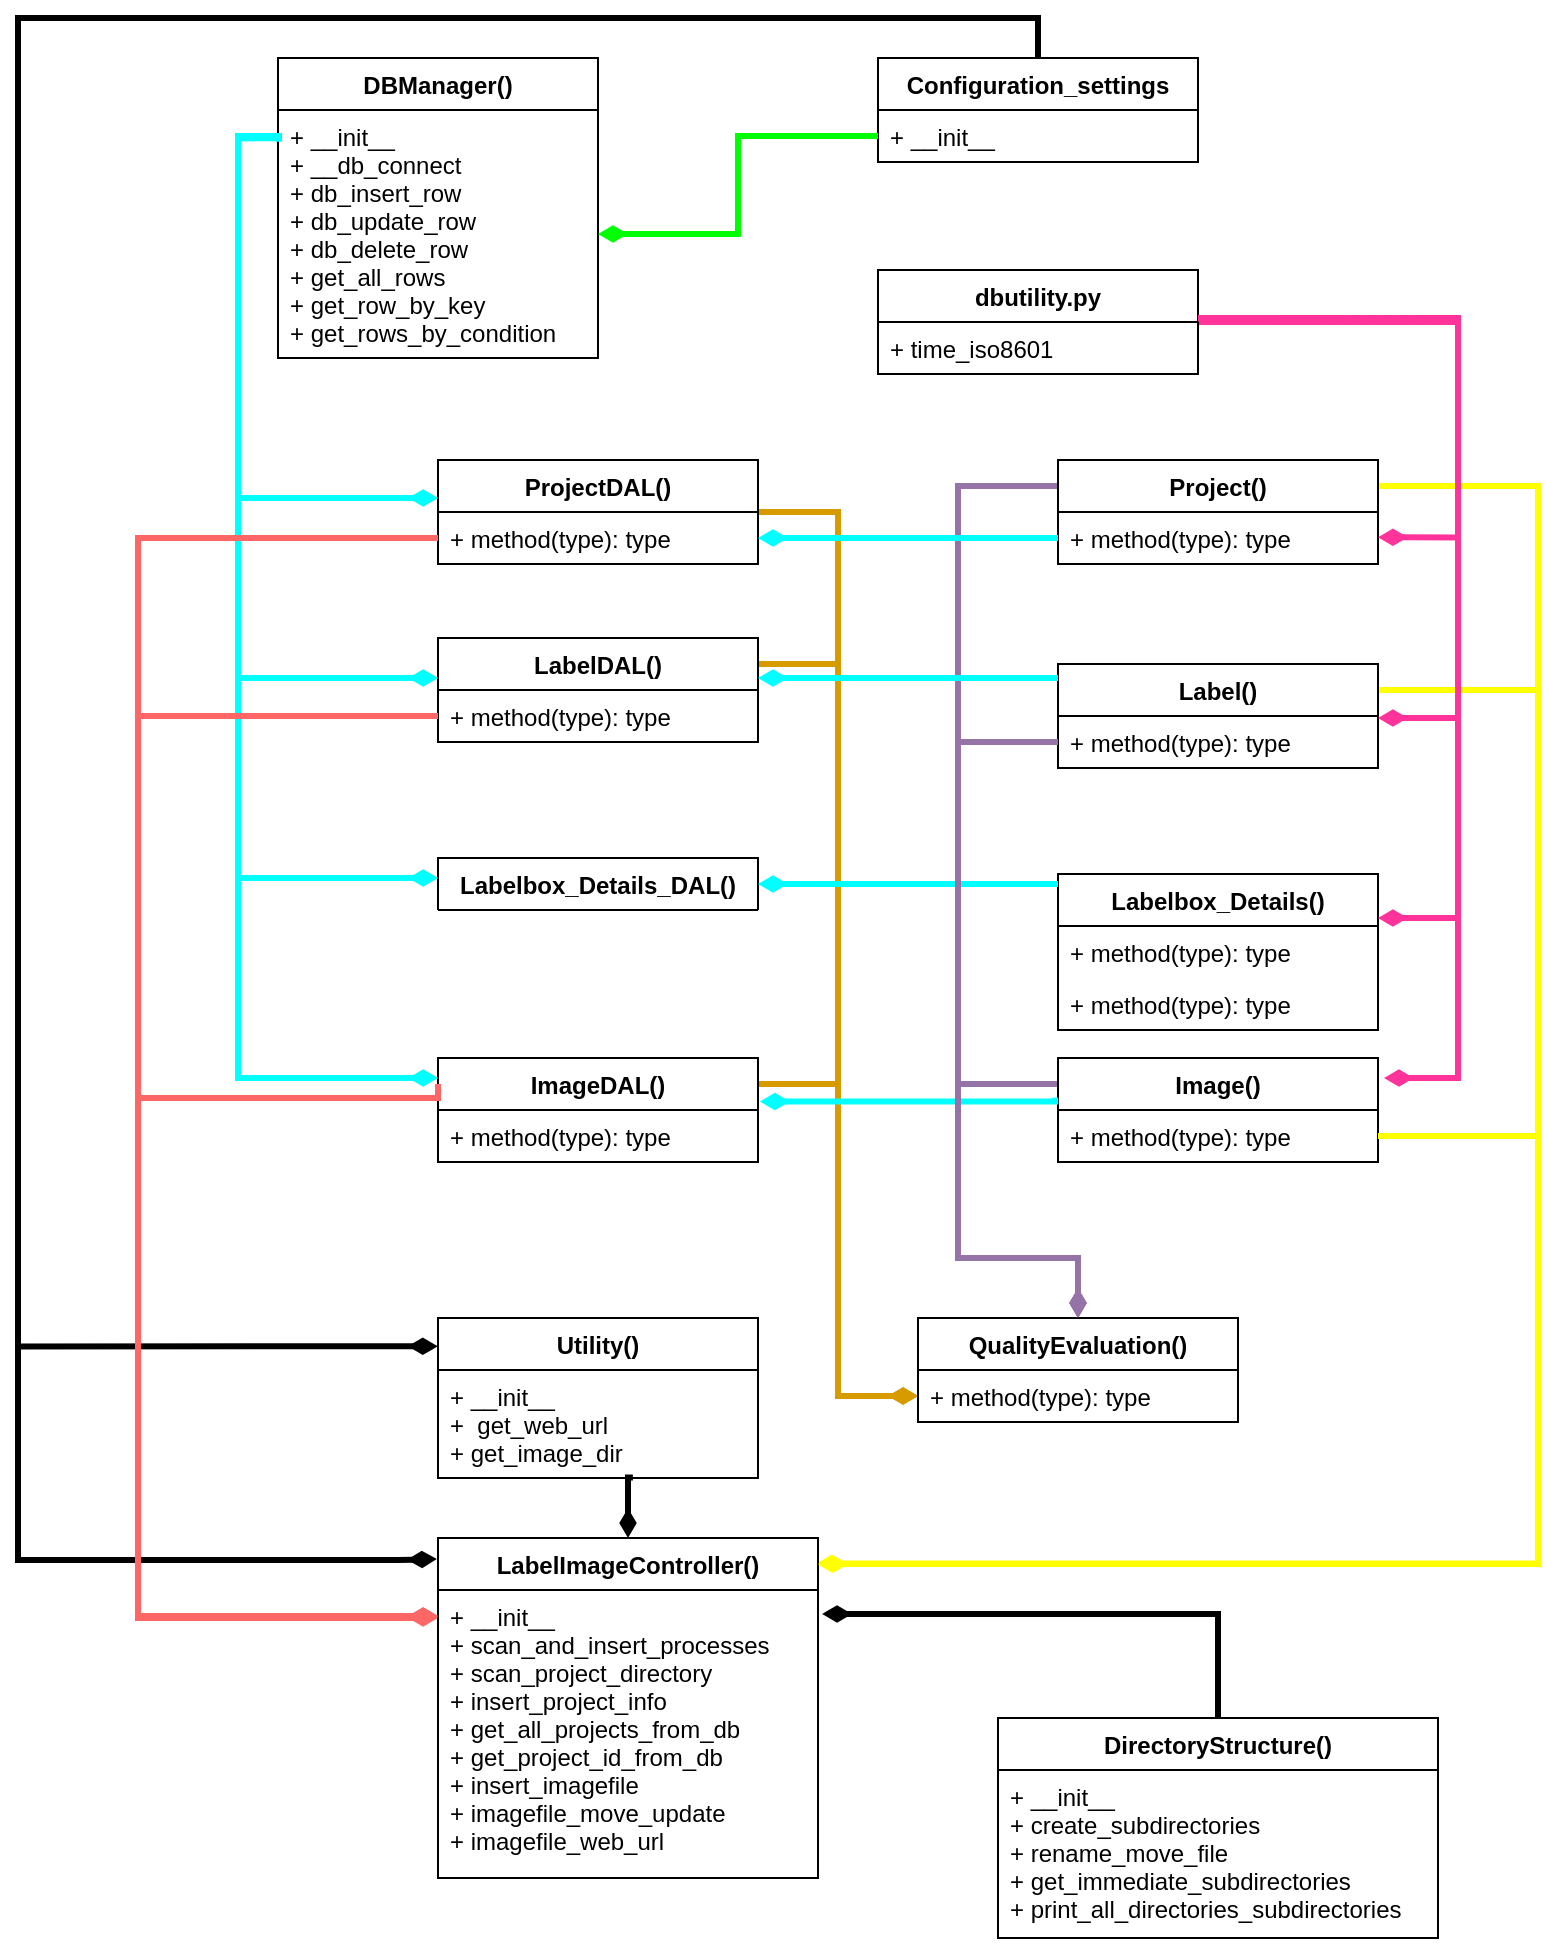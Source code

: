 <mxfile version="11.1.4" type="device"><diagram name="Page-1" id="c4acf3e9-155e-7222-9cf6-157b1a14988f"><mxGraphModel dx="1019" dy="596" grid="1" gridSize="10" guides="1" tooltips="1" connect="1" arrows="1" fold="1" page="1" pageScale="1" pageWidth="827" pageHeight="1169" background="#ffffff" math="0" shadow="0"><root><mxCell id="0"/><mxCell id="1" parent="0"/><mxCell id="7k8YXR_P-fHVC5mqEjSl-106" style="edgeStyle=orthogonalEdgeStyle;rounded=0;orthogonalLoop=1;jettySize=auto;html=1;exitX=0.5;exitY=0;exitDx=0;exitDy=0;strokeColor=#000000;strokeWidth=3;fillColor=#33FFFF;endArrow=diamondThin;endFill=1;entryX=-0.001;entryY=0.177;entryDx=0;entryDy=0;entryPerimeter=0;" edge="1" parent="1" source="7k8YXR_P-fHVC5mqEjSl-29" target="7k8YXR_P-fHVC5mqEjSl-78"><mxGeometry relative="1" as="geometry"><mxPoint x="230" y="797" as="targetPoint"/><Array as="points"><mxPoint x="550" y="130"/><mxPoint x="40" y="130"/><mxPoint x="40" y="794"/></Array></mxGeometry></mxCell><mxCell id="7k8YXR_P-fHVC5mqEjSl-107" style="edgeStyle=orthogonalEdgeStyle;rounded=0;orthogonalLoop=1;jettySize=auto;html=1;exitX=0.5;exitY=0;exitDx=0;exitDy=0;strokeColor=#000000;strokeWidth=3;fillColor=#33FFFF;endArrow=diamondThin;endFill=1;entryX=-0.003;entryY=0.062;entryDx=0;entryDy=0;entryPerimeter=0;" edge="1" parent="1" source="7k8YXR_P-fHVC5mqEjSl-29" target="7k8YXR_P-fHVC5mqEjSl-82"><mxGeometry relative="1" as="geometry"><mxPoint x="240" y="897" as="targetPoint"/><Array as="points"><mxPoint x="550" y="130"/><mxPoint x="40" y="130"/><mxPoint x="40" y="901"/><mxPoint x="230" y="901"/></Array></mxGeometry></mxCell><mxCell id="7k8YXR_P-fHVC5mqEjSl-29" value="Configuration_settings" style="swimlane;fontStyle=1;align=center;verticalAlign=top;childLayout=stackLayout;horizontal=1;startSize=26;horizontalStack=0;resizeParent=1;resizeParentMax=0;resizeLast=0;collapsible=1;marginBottom=0;" vertex="1" parent="1"><mxGeometry x="470" y="150" width="160" height="52" as="geometry"><mxRectangle x="20" y="210" width="90" height="26" as="alternateBounds"/></mxGeometry></mxCell><mxCell id="7k8YXR_P-fHVC5mqEjSl-32" value="+ __init__" style="text;strokeColor=none;fillColor=none;align=left;verticalAlign=top;spacingLeft=4;spacingRight=4;overflow=hidden;rotatable=0;points=[[0,0.5],[1,0.5]];portConstraint=eastwest;" vertex="1" parent="7k8YXR_P-fHVC5mqEjSl-29"><mxGeometry y="26" width="160" height="26" as="geometry"/></mxCell><mxCell id="7k8YXR_P-fHVC5mqEjSl-34" value="DBManager()" style="swimlane;fontStyle=1;align=center;verticalAlign=top;childLayout=stackLayout;horizontal=1;startSize=26;horizontalStack=0;resizeParent=1;resizeParentMax=0;resizeLast=0;collapsible=1;marginBottom=0;" vertex="1" parent="1"><mxGeometry x="170" y="150" width="160" height="150" as="geometry"><mxRectangle x="170" y="150" width="90" height="26" as="alternateBounds"/></mxGeometry></mxCell><mxCell id="7k8YXR_P-fHVC5mqEjSl-35" value="+ __init__&#10;+ __db_connect&#10;+ db_insert_row&#10;+ db_update_row&#10;+ db_delete_row&#10;+ get_all_rows&#10;+ get_row_by_key&#10;+ get_rows_by_condition" style="text;strokeColor=none;fillColor=none;align=left;verticalAlign=top;spacingLeft=4;spacingRight=4;overflow=hidden;rotatable=0;points=[[0,0.5],[1,0.5]];portConstraint=eastwest;" vertex="1" parent="7k8YXR_P-fHVC5mqEjSl-34"><mxGeometry y="26" width="160" height="124" as="geometry"/></mxCell><mxCell id="7k8YXR_P-fHVC5mqEjSl-57" style="edgeStyle=orthogonalEdgeStyle;rounded=0;orthogonalLoop=1;jettySize=auto;html=1;strokeColor=#FF3399;strokeWidth=3;fillColor=#33FFFF;endArrow=diamondThin;endFill=1;" edge="1" parent="1" source="7k8YXR_P-fHVC5mqEjSl-38"><mxGeometry relative="1" as="geometry"><mxPoint x="723" y="660" as="targetPoint"/><Array as="points"><mxPoint x="760" y="282"/><mxPoint x="760" y="660"/></Array></mxGeometry></mxCell><mxCell id="7k8YXR_P-fHVC5mqEjSl-38" value="dbutility.py" style="swimlane;fontStyle=1;align=center;verticalAlign=top;childLayout=stackLayout;horizontal=1;startSize=26;horizontalStack=0;resizeParent=1;resizeParentMax=0;resizeLast=0;collapsible=1;marginBottom=0;" vertex="1" parent="1"><mxGeometry x="470" y="256" width="160" height="52" as="geometry"><mxRectangle x="20" y="210" width="90" height="26" as="alternateBounds"/></mxGeometry></mxCell><mxCell id="7k8YXR_P-fHVC5mqEjSl-39" value="+ time_iso8601" style="text;strokeColor=none;fillColor=none;align=left;verticalAlign=top;spacingLeft=4;spacingRight=4;overflow=hidden;rotatable=0;points=[[0,0.5],[1,0.5]];portConstraint=eastwest;" vertex="1" parent="7k8YXR_P-fHVC5mqEjSl-38"><mxGeometry y="26" width="160" height="26" as="geometry"/></mxCell><mxCell id="7k8YXR_P-fHVC5mqEjSl-90" style="edgeStyle=orthogonalEdgeStyle;rounded=0;orthogonalLoop=1;jettySize=auto;html=1;exitX=1;exitY=0.25;exitDx=0;exitDy=0;strokeColor=#FFFF00;strokeWidth=3;fillColor=#33FFFF;endArrow=diamondThin;endFill=1;entryX=0.996;entryY=0.075;entryDx=0;entryDy=0;entryPerimeter=0;" edge="1" parent="1" source="7k8YXR_P-fHVC5mqEjSl-40" target="7k8YXR_P-fHVC5mqEjSl-82"><mxGeometry relative="1" as="geometry"><mxPoint x="470" y="903" as="targetPoint"/><Array as="points"><mxPoint x="800" y="364"/><mxPoint x="800" y="903"/></Array></mxGeometry></mxCell><mxCell id="7k8YXR_P-fHVC5mqEjSl-100" style="edgeStyle=orthogonalEdgeStyle;rounded=0;orthogonalLoop=1;jettySize=auto;html=1;exitX=0;exitY=0.25;exitDx=0;exitDy=0;entryX=0.5;entryY=0;entryDx=0;entryDy=0;strokeColor=#9673a6;strokeWidth=3;fillColor=#e1d5e7;endArrow=diamondThin;endFill=1;" edge="1" parent="1" source="7k8YXR_P-fHVC5mqEjSl-40" target="7k8YXR_P-fHVC5mqEjSl-80"><mxGeometry relative="1" as="geometry"><Array as="points"><mxPoint x="510" y="364"/><mxPoint x="510" y="750"/><mxPoint x="570" y="750"/></Array></mxGeometry></mxCell><mxCell id="7k8YXR_P-fHVC5mqEjSl-40" value="Project()" style="swimlane;fontStyle=1;align=center;verticalAlign=top;childLayout=stackLayout;horizontal=1;startSize=26;horizontalStack=0;resizeParent=1;resizeParentMax=0;resizeLast=0;collapsible=1;marginBottom=0;" vertex="1" parent="1"><mxGeometry x="560" y="351" width="160" height="52" as="geometry"><mxRectangle x="20" y="210" width="90" height="26" as="alternateBounds"/></mxGeometry></mxCell><mxCell id="7k8YXR_P-fHVC5mqEjSl-41" value="+ method(type): type" style="text;strokeColor=none;fillColor=none;align=left;verticalAlign=top;spacingLeft=4;spacingRight=4;overflow=hidden;rotatable=0;points=[[0,0.5],[1,0.5]];portConstraint=eastwest;" vertex="1" parent="7k8YXR_P-fHVC5mqEjSl-40"><mxGeometry y="26" width="160" height="26" as="geometry"/></mxCell><mxCell id="7k8YXR_P-fHVC5mqEjSl-92" style="edgeStyle=orthogonalEdgeStyle;rounded=0;orthogonalLoop=1;jettySize=auto;html=1;exitX=1;exitY=0.25;exitDx=0;exitDy=0;strokeColor=#FFFF00;strokeWidth=3;fillColor=#33FFFF;endArrow=diamondThin;endFill=1;" edge="1" parent="1" source="7k8YXR_P-fHVC5mqEjSl-42"><mxGeometry relative="1" as="geometry"><mxPoint x="440" y="903" as="targetPoint"/><Array as="points"><mxPoint x="800" y="466"/><mxPoint x="800" y="903"/></Array></mxGeometry></mxCell><mxCell id="7k8YXR_P-fHVC5mqEjSl-42" value="Label()" style="swimlane;fontStyle=1;align=center;verticalAlign=top;childLayout=stackLayout;horizontal=1;startSize=26;horizontalStack=0;resizeParent=1;resizeParentMax=0;resizeLast=0;collapsible=1;marginBottom=0;" vertex="1" parent="1"><mxGeometry x="560" y="453" width="160" height="52" as="geometry"><mxRectangle x="20" y="210" width="90" height="26" as="alternateBounds"/></mxGeometry></mxCell><mxCell id="7k8YXR_P-fHVC5mqEjSl-43" value="+ method(type): type" style="text;strokeColor=none;fillColor=none;align=left;verticalAlign=top;spacingLeft=4;spacingRight=4;overflow=hidden;rotatable=0;points=[[0,0.5],[1,0.5]];portConstraint=eastwest;" vertex="1" parent="7k8YXR_P-fHVC5mqEjSl-42"><mxGeometry y="26" width="160" height="26" as="geometry"/></mxCell><mxCell id="7k8YXR_P-fHVC5mqEjSl-44" value="Labelbox_Details()" style="swimlane;fontStyle=1;align=center;verticalAlign=top;childLayout=stackLayout;horizontal=1;startSize=26;horizontalStack=0;resizeParent=1;resizeParentMax=0;resizeLast=0;collapsible=1;marginBottom=0;" vertex="1" parent="1"><mxGeometry x="560" y="558" width="160" height="78" as="geometry"><mxRectangle x="20" y="210" width="90" height="26" as="alternateBounds"/></mxGeometry></mxCell><mxCell id="7k8YXR_P-fHVC5mqEjSl-114" value="+ method(type): type" style="text;strokeColor=none;fillColor=none;align=left;verticalAlign=top;spacingLeft=4;spacingRight=4;overflow=hidden;rotatable=0;points=[[0,0.5],[1,0.5]];portConstraint=eastwest;" vertex="1" parent="7k8YXR_P-fHVC5mqEjSl-44"><mxGeometry y="26" width="160" height="26" as="geometry"/></mxCell><mxCell id="7k8YXR_P-fHVC5mqEjSl-45" value="+ method(type): type" style="text;strokeColor=none;fillColor=none;align=left;verticalAlign=top;spacingLeft=4;spacingRight=4;overflow=hidden;rotatable=0;points=[[0,0.5],[1,0.5]];portConstraint=eastwest;" vertex="1" parent="7k8YXR_P-fHVC5mqEjSl-44"><mxGeometry y="52" width="160" height="26" as="geometry"/></mxCell><mxCell id="7k8YXR_P-fHVC5mqEjSl-103" style="edgeStyle=orthogonalEdgeStyle;rounded=0;orthogonalLoop=1;jettySize=auto;html=1;exitX=1;exitY=0.5;exitDx=0;exitDy=0;entryX=0;entryY=0.5;entryDx=0;entryDy=0;strokeColor=#d79b00;strokeWidth=3;fillColor=#ffe6cc;endArrow=diamondThin;endFill=1;" edge="1" parent="1" source="7k8YXR_P-fHVC5mqEjSl-46" target="7k8YXR_P-fHVC5mqEjSl-81"><mxGeometry relative="1" as="geometry"/></mxCell><mxCell id="7k8YXR_P-fHVC5mqEjSl-46" value="ProjectDAL()" style="swimlane;fontStyle=1;align=center;verticalAlign=top;childLayout=stackLayout;horizontal=1;startSize=26;horizontalStack=0;resizeParent=1;resizeParentMax=0;resizeLast=0;collapsible=1;marginBottom=0;" vertex="1" parent="1"><mxGeometry x="250" y="351" width="160" height="52" as="geometry"><mxRectangle x="20" y="210" width="90" height="26" as="alternateBounds"/></mxGeometry></mxCell><mxCell id="7k8YXR_P-fHVC5mqEjSl-47" value="+ method(type): type" style="text;strokeColor=none;fillColor=none;align=left;verticalAlign=top;spacingLeft=4;spacingRight=4;overflow=hidden;rotatable=0;points=[[0,0.5],[1,0.5]];portConstraint=eastwest;" vertex="1" parent="7k8YXR_P-fHVC5mqEjSl-46"><mxGeometry y="26" width="160" height="26" as="geometry"/></mxCell><mxCell id="7k8YXR_P-fHVC5mqEjSl-104" style="edgeStyle=orthogonalEdgeStyle;rounded=0;orthogonalLoop=1;jettySize=auto;html=1;exitX=1;exitY=0.25;exitDx=0;exitDy=0;entryX=0;entryY=0.5;entryDx=0;entryDy=0;strokeColor=#d79b00;strokeWidth=3;fillColor=#ffe6cc;endArrow=diamondThin;endFill=1;" edge="1" parent="1" source="7k8YXR_P-fHVC5mqEjSl-48" target="7k8YXR_P-fHVC5mqEjSl-81"><mxGeometry relative="1" as="geometry"/></mxCell><mxCell id="7k8YXR_P-fHVC5mqEjSl-48" value="LabelDAL()" style="swimlane;fontStyle=1;align=center;verticalAlign=top;childLayout=stackLayout;horizontal=1;startSize=26;horizontalStack=0;resizeParent=1;resizeParentMax=0;resizeLast=0;collapsible=1;marginBottom=0;" vertex="1" parent="1"><mxGeometry x="250" y="440" width="160" height="52" as="geometry"><mxRectangle x="20" y="210" width="90" height="26" as="alternateBounds"/></mxGeometry></mxCell><mxCell id="7k8YXR_P-fHVC5mqEjSl-49" value="+ method(type): type" style="text;strokeColor=none;fillColor=none;align=left;verticalAlign=top;spacingLeft=4;spacingRight=4;overflow=hidden;rotatable=0;points=[[0,0.5],[1,0.5]];portConstraint=eastwest;" vertex="1" parent="7k8YXR_P-fHVC5mqEjSl-48"><mxGeometry y="26" width="160" height="26" as="geometry"/></mxCell><mxCell id="7k8YXR_P-fHVC5mqEjSl-50" value="Labelbox_Details_DAL()" style="swimlane;fontStyle=1;align=center;verticalAlign=top;childLayout=stackLayout;horizontal=1;startSize=26;horizontalStack=0;resizeParent=1;resizeParentMax=0;resizeLast=0;collapsible=1;marginBottom=0;" vertex="1" collapsed="1" parent="1"><mxGeometry x="250" y="550" width="160" height="26" as="geometry"><mxRectangle x="250" y="550" width="160" height="210" as="alternateBounds"/></mxGeometry></mxCell><mxCell id="7k8YXR_P-fHVC5mqEjSl-51" value="+ __init__&#10;+ insert_labelbox_row&#10;+ update_labelbox_row&#10;+ hard_delete_labelbox_row&#10;+ get_all_labelbox_rows&#10;+ get_distinct_labelbox_rows&#10;+ get_labelbox_rows_by&#10;+ get_dataset_id&#10;+ get_labelbox_rows_by_project_id&#10;+ hard_delete_labelbox_details_row_by_projectId&#10;+ get_all_LB_projects_id&#10;+ get_project_name" style="text;strokeColor=none;fillColor=none;align=left;verticalAlign=top;spacingLeft=4;spacingRight=4;overflow=hidden;rotatable=0;points=[[0,0.5],[1,0.5]];portConstraint=eastwest;" vertex="1" parent="7k8YXR_P-fHVC5mqEjSl-50"><mxGeometry y="26" width="160" height="184" as="geometry"/></mxCell><mxCell id="7k8YXR_P-fHVC5mqEjSl-105" style="edgeStyle=orthogonalEdgeStyle;rounded=0;orthogonalLoop=1;jettySize=auto;html=1;exitX=1;exitY=0.25;exitDx=0;exitDy=0;entryX=0;entryY=0.5;entryDx=0;entryDy=0;strokeColor=#d79b00;strokeWidth=3;fillColor=#ffe6cc;endArrow=diamondThin;endFill=1;" edge="1" parent="1" source="7k8YXR_P-fHVC5mqEjSl-52" target="7k8YXR_P-fHVC5mqEjSl-81"><mxGeometry relative="1" as="geometry"/></mxCell><mxCell id="7k8YXR_P-fHVC5mqEjSl-52" value="ImageDAL()" style="swimlane;fontStyle=1;align=center;verticalAlign=top;childLayout=stackLayout;horizontal=1;startSize=26;horizontalStack=0;resizeParent=1;resizeParentMax=0;resizeLast=0;collapsible=1;marginBottom=0;" vertex="1" parent="1"><mxGeometry x="250" y="650" width="160" height="52" as="geometry"><mxRectangle x="250" y="650" width="90" height="26" as="alternateBounds"/></mxGeometry></mxCell><mxCell id="7k8YXR_P-fHVC5mqEjSl-53" value="+ method(type): type" style="text;strokeColor=none;fillColor=none;align=left;verticalAlign=top;spacingLeft=4;spacingRight=4;overflow=hidden;rotatable=0;points=[[0,0.5],[1,0.5]];portConstraint=eastwest;" vertex="1" parent="7k8YXR_P-fHVC5mqEjSl-52"><mxGeometry y="26" width="160" height="26" as="geometry"/></mxCell><mxCell id="7k8YXR_P-fHVC5mqEjSl-54" style="edgeStyle=orthogonalEdgeStyle;rounded=0;orthogonalLoop=1;jettySize=auto;html=1;strokeColor=#00FF00;strokeWidth=3;endArrow=diamondThin;endFill=1;" edge="1" parent="1" source="7k8YXR_P-fHVC5mqEjSl-32" target="7k8YXR_P-fHVC5mqEjSl-35"><mxGeometry relative="1" as="geometry"/></mxCell><mxCell id="7k8YXR_P-fHVC5mqEjSl-61" style="edgeStyle=orthogonalEdgeStyle;rounded=0;orthogonalLoop=1;jettySize=auto;html=1;entryX=1;entryY=0.5;entryDx=0;entryDy=0;strokeColor=#FF3399;strokeWidth=3;fillColor=#33FFFF;endArrow=diamondThin;endFill=1;" edge="1" parent="1"><mxGeometry relative="1" as="geometry"><mxPoint x="630" y="280" as="sourcePoint"/><mxPoint x="720" y="389.667" as="targetPoint"/><Array as="points"><mxPoint x="760" y="280"/><mxPoint x="760" y="390"/></Array></mxGeometry></mxCell><mxCell id="7k8YXR_P-fHVC5mqEjSl-63" style="edgeStyle=orthogonalEdgeStyle;rounded=0;orthogonalLoop=1;jettySize=auto;html=1;strokeColor=#FF3399;strokeWidth=3;fillColor=#33FFFF;endArrow=diamondThin;endFill=1;" edge="1" parent="1"><mxGeometry relative="1" as="geometry"><mxPoint x="630" y="280.167" as="sourcePoint"/><mxPoint x="720" y="480" as="targetPoint"/><Array as="points"><mxPoint x="630" y="281"/><mxPoint x="760" y="281"/><mxPoint x="760" y="480"/></Array></mxGeometry></mxCell><mxCell id="7k8YXR_P-fHVC5mqEjSl-64" style="edgeStyle=orthogonalEdgeStyle;rounded=0;orthogonalLoop=1;jettySize=auto;html=1;strokeColor=#FF3399;strokeWidth=3;fillColor=#33FFFF;endArrow=diamondThin;endFill=1;" edge="1" parent="1"><mxGeometry relative="1" as="geometry"><mxPoint x="630" y="280.167" as="sourcePoint"/><mxPoint x="720" y="580" as="targetPoint"/><Array as="points"><mxPoint x="630" y="281"/><mxPoint x="760" y="281"/><mxPoint x="760" y="580"/></Array></mxGeometry></mxCell><mxCell id="7k8YXR_P-fHVC5mqEjSl-66" style="edgeStyle=orthogonalEdgeStyle;rounded=0;orthogonalLoop=1;jettySize=auto;html=1;exitX=0.003;exitY=0.128;exitDx=0;exitDy=0;strokeColor=#00FFFF;strokeWidth=3;fillColor=#33FFFF;endArrow=diamondThin;endFill=1;exitPerimeter=0;" edge="1" parent="1" source="7k8YXR_P-fHVC5mqEjSl-35"><mxGeometry relative="1" as="geometry"><mxPoint x="250" y="370" as="targetPoint"/><Array as="points"><mxPoint x="170" y="189"/><mxPoint x="150" y="189"/><mxPoint x="150" y="370"/></Array></mxGeometry></mxCell><mxCell id="7k8YXR_P-fHVC5mqEjSl-67" style="edgeStyle=orthogonalEdgeStyle;rounded=0;orthogonalLoop=1;jettySize=auto;html=1;exitX=0;exitY=0.5;exitDx=0;exitDy=0;entryX=1;entryY=0.5;entryDx=0;entryDy=0;strokeColor=#00FFFF;strokeWidth=3;fillColor=#33FFFF;endArrow=diamondThin;endFill=1;" edge="1" parent="1" source="7k8YXR_P-fHVC5mqEjSl-41" target="7k8YXR_P-fHVC5mqEjSl-47"><mxGeometry relative="1" as="geometry"/></mxCell><mxCell id="7k8YXR_P-fHVC5mqEjSl-68" style="edgeStyle=orthogonalEdgeStyle;rounded=0;orthogonalLoop=1;jettySize=auto;html=1;strokeColor=#00FFFF;strokeWidth=3;fillColor=#33FFFF;endArrow=diamondThin;endFill=1;" edge="1" parent="1"><mxGeometry relative="1" as="geometry"><mxPoint x="170" y="190" as="sourcePoint"/><mxPoint x="250" y="460" as="targetPoint"/><Array as="points"><mxPoint x="150" y="190"/><mxPoint x="150" y="460"/><mxPoint x="250" y="460"/></Array></mxGeometry></mxCell><mxCell id="7k8YXR_P-fHVC5mqEjSl-70" style="edgeStyle=orthogonalEdgeStyle;rounded=0;orthogonalLoop=1;jettySize=auto;html=1;strokeColor=#00FFFF;strokeWidth=3;fillColor=#33FFFF;endArrow=diamondThin;endFill=1;" edge="1" parent="1"><mxGeometry relative="1" as="geometry"><mxPoint x="170" y="190.167" as="sourcePoint"/><mxPoint x="250" y="560" as="targetPoint"/><Array as="points"><mxPoint x="170" y="191"/><mxPoint x="150" y="191"/><mxPoint x="150" y="560"/></Array></mxGeometry></mxCell><mxCell id="7k8YXR_P-fHVC5mqEjSl-71" style="edgeStyle=orthogonalEdgeStyle;rounded=0;orthogonalLoop=1;jettySize=auto;html=1;strokeColor=#00FFFF;strokeWidth=3;fillColor=#33FFFF;endArrow=diamondThin;endFill=1;" edge="1" parent="1"><mxGeometry relative="1" as="geometry"><mxPoint x="170" y="189" as="sourcePoint"/><mxPoint x="250" y="660" as="targetPoint"/><Array as="points"><mxPoint x="150" y="189"/><mxPoint x="150" y="660"/><mxPoint x="250" y="660"/></Array></mxGeometry></mxCell><mxCell id="7k8YXR_P-fHVC5mqEjSl-102" style="edgeStyle=orthogonalEdgeStyle;rounded=0;orthogonalLoop=1;jettySize=auto;html=1;exitX=0;exitY=0.25;exitDx=0;exitDy=0;entryX=0.5;entryY=0;entryDx=0;entryDy=0;strokeColor=#9673a6;strokeWidth=3;fillColor=#e1d5e7;endArrow=diamondThin;endFill=1;" edge="1" parent="1" source="7k8YXR_P-fHVC5mqEjSl-73" target="7k8YXR_P-fHVC5mqEjSl-80"><mxGeometry relative="1" as="geometry"><Array as="points"><mxPoint x="510" y="663"/><mxPoint x="510" y="750"/><mxPoint x="570" y="750"/></Array></mxGeometry></mxCell><mxCell id="7k8YXR_P-fHVC5mqEjSl-73" value="Image()" style="swimlane;fontStyle=1;align=center;verticalAlign=top;childLayout=stackLayout;horizontal=1;startSize=26;horizontalStack=0;resizeParent=1;resizeParentMax=0;resizeLast=0;collapsible=1;marginBottom=0;" vertex="1" parent="1"><mxGeometry x="560" y="650" width="160" height="52" as="geometry"><mxRectangle x="20" y="210" width="90" height="26" as="alternateBounds"/></mxGeometry></mxCell><mxCell id="7k8YXR_P-fHVC5mqEjSl-74" value="+ method(type): type" style="text;strokeColor=none;fillColor=none;align=left;verticalAlign=top;spacingLeft=4;spacingRight=4;overflow=hidden;rotatable=0;points=[[0,0.5],[1,0.5]];portConstraint=eastwest;" vertex="1" parent="7k8YXR_P-fHVC5mqEjSl-73"><mxGeometry y="26" width="160" height="26" as="geometry"/></mxCell><mxCell id="7k8YXR_P-fHVC5mqEjSl-75" style="edgeStyle=orthogonalEdgeStyle;rounded=0;orthogonalLoop=1;jettySize=auto;html=1;strokeColor=#00FFFF;strokeWidth=3;fillColor=#33FFFF;endArrow=diamondThin;endFill=1;" edge="1" parent="1"><mxGeometry relative="1" as="geometry"><mxPoint x="560" y="460" as="sourcePoint"/><mxPoint x="410" y="460" as="targetPoint"/><Array as="points"><mxPoint x="560" y="460"/><mxPoint x="410" y="460"/></Array></mxGeometry></mxCell><mxCell id="7k8YXR_P-fHVC5mqEjSl-76" style="edgeStyle=orthogonalEdgeStyle;rounded=0;orthogonalLoop=1;jettySize=auto;html=1;strokeColor=#00FFFF;strokeWidth=3;fillColor=#dae8fc;entryX=1;entryY=0.5;entryDx=0;entryDy=0;endArrow=diamondThin;endFill=1;" edge="1" parent="1" target="7k8YXR_P-fHVC5mqEjSl-51"><mxGeometry relative="1" as="geometry"><mxPoint x="520" y="610" as="targetPoint"/><mxPoint x="560" y="563" as="sourcePoint"/><Array as="points"><mxPoint x="560" y="563"/></Array></mxGeometry></mxCell><mxCell id="7k8YXR_P-fHVC5mqEjSl-77" style="edgeStyle=orthogonalEdgeStyle;rounded=0;orthogonalLoop=1;jettySize=auto;html=1;exitX=-0.009;exitY=-0.238;exitDx=0;exitDy=0;strokeColor=#00FFFF;strokeWidth=3;fillColor=#33FFFF;endArrow=diamondThin;endFill=1;exitPerimeter=0;entryX=1.006;entryY=-0.162;entryDx=0;entryDy=0;entryPerimeter=0;" edge="1" parent="1" source="7k8YXR_P-fHVC5mqEjSl-74" target="7k8YXR_P-fHVC5mqEjSl-53"><mxGeometry relative="1" as="geometry"><Array as="points"><mxPoint x="559" y="672"/></Array></mxGeometry></mxCell><mxCell id="7k8YXR_P-fHVC5mqEjSl-96" style="edgeStyle=orthogonalEdgeStyle;rounded=0;orthogonalLoop=1;jettySize=auto;html=1;exitX=0.609;exitY=0.996;exitDx=0;exitDy=0;entryX=0.5;entryY=0;entryDx=0;entryDy=0;strokeColor=#000000;strokeWidth=3;fillColor=#ffe6cc;endArrow=diamondThin;endFill=1;exitPerimeter=0;" edge="1" parent="1" source="7k8YXR_P-fHVC5mqEjSl-79" target="7k8YXR_P-fHVC5mqEjSl-82"><mxGeometry relative="1" as="geometry"/></mxCell><mxCell id="7k8YXR_P-fHVC5mqEjSl-78" value="Utility()" style="swimlane;fontStyle=1;align=center;verticalAlign=top;childLayout=stackLayout;horizontal=1;startSize=26;horizontalStack=0;resizeParent=1;resizeParentMax=0;resizeLast=0;collapsible=1;marginBottom=0;" vertex="1" parent="1"><mxGeometry x="250" y="780" width="160" height="80" as="geometry"><mxRectangle x="250" y="780" width="90" height="26" as="alternateBounds"/></mxGeometry></mxCell><mxCell id="7k8YXR_P-fHVC5mqEjSl-79" value="+ __init__&#10;+  get_web_url&#10;+ get_image_dir" style="text;strokeColor=none;fillColor=none;align=left;verticalAlign=top;spacingLeft=4;spacingRight=4;overflow=hidden;rotatable=0;points=[[0,0.5],[1,0.5]];portConstraint=eastwest;" vertex="1" parent="7k8YXR_P-fHVC5mqEjSl-78"><mxGeometry y="26" width="160" height="54" as="geometry"/></mxCell><mxCell id="7k8YXR_P-fHVC5mqEjSl-80" value="QualityEvaluation()" style="swimlane;fontStyle=1;align=center;verticalAlign=top;childLayout=stackLayout;horizontal=1;startSize=26;horizontalStack=0;resizeParent=1;resizeParentMax=0;resizeLast=0;collapsible=1;marginBottom=0;" vertex="1" parent="1"><mxGeometry x="490" y="780" width="160" height="52" as="geometry"><mxRectangle x="20" y="210" width="90" height="26" as="alternateBounds"/></mxGeometry></mxCell><mxCell id="7k8YXR_P-fHVC5mqEjSl-81" value="+ method(type): type" style="text;strokeColor=none;fillColor=none;align=left;verticalAlign=top;spacingLeft=4;spacingRight=4;overflow=hidden;rotatable=0;points=[[0,0.5],[1,0.5]];portConstraint=eastwest;" vertex="1" parent="7k8YXR_P-fHVC5mqEjSl-80"><mxGeometry y="26" width="160" height="26" as="geometry"/></mxCell><mxCell id="7k8YXR_P-fHVC5mqEjSl-82" value="LabelImageController()" style="swimlane;fontStyle=1;align=center;verticalAlign=top;childLayout=stackLayout;horizontal=1;startSize=26;horizontalStack=0;resizeParent=1;resizeParentMax=0;resizeLast=0;collapsible=1;marginBottom=0;" vertex="1" parent="1"><mxGeometry x="250" y="890" width="190" height="170" as="geometry"><mxRectangle x="20" y="210" width="90" height="26" as="alternateBounds"/></mxGeometry></mxCell><mxCell id="7k8YXR_P-fHVC5mqEjSl-83" value="+ __init__&#10;+ scan_and_insert_processes&#10;+ scan_project_directory&#10;+ insert_project_info&#10;+ get_all_projects_from_db&#10;+ get_project_id_from_db&#10;+ insert_imagefile&#10;+ imagefile_move_update&#10;+ imagefile_web_url" style="text;strokeColor=none;fillColor=none;align=left;verticalAlign=top;spacingLeft=4;spacingRight=4;overflow=hidden;rotatable=0;points=[[0,0.5],[1,0.5]];portConstraint=eastwest;" vertex="1" parent="7k8YXR_P-fHVC5mqEjSl-82"><mxGeometry y="26" width="190" height="144" as="geometry"/></mxCell><mxCell id="7k8YXR_P-fHVC5mqEjSl-84" value="DirectoryStructure()" style="swimlane;fontStyle=1;align=center;verticalAlign=top;childLayout=stackLayout;horizontal=1;startSize=26;horizontalStack=0;resizeParent=1;resizeParentMax=0;resizeLast=0;collapsible=1;marginBottom=0;" vertex="1" parent="1"><mxGeometry x="530" y="980" width="220" height="110" as="geometry"><mxRectangle x="20" y="210" width="90" height="26" as="alternateBounds"/></mxGeometry></mxCell><mxCell id="7k8YXR_P-fHVC5mqEjSl-85" value="+ __init__&#10;+ create_subdirectories&#10;+ rename_move_file&#10;+ get_immediate_subdirectories&#10;+ print_all_directories_subdirectories" style="text;strokeColor=none;fillColor=none;align=left;verticalAlign=top;spacingLeft=4;spacingRight=4;overflow=hidden;rotatable=0;points=[[0,0.5],[1,0.5]];portConstraint=eastwest;" vertex="1" parent="7k8YXR_P-fHVC5mqEjSl-84"><mxGeometry y="26" width="220" height="84" as="geometry"/></mxCell><mxCell id="7k8YXR_P-fHVC5mqEjSl-86" style="edgeStyle=orthogonalEdgeStyle;rounded=0;orthogonalLoop=1;jettySize=auto;html=1;exitX=0.5;exitY=0;exitDx=0;exitDy=0;strokeColor=#000000;strokeWidth=3;fillColor=#33FFFF;endArrow=diamondThin;endFill=1;entryX=1.011;entryY=0.083;entryDx=0;entryDy=0;entryPerimeter=0;" edge="1" parent="1" source="7k8YXR_P-fHVC5mqEjSl-84" target="7k8YXR_P-fHVC5mqEjSl-83"><mxGeometry relative="1" as="geometry"><mxPoint x="460" y="928" as="targetPoint"/><Array as="points"><mxPoint x="640" y="928"/></Array></mxGeometry></mxCell><mxCell id="7k8YXR_P-fHVC5mqEjSl-94" style="edgeStyle=orthogonalEdgeStyle;rounded=0;orthogonalLoop=1;jettySize=auto;html=1;exitX=1;exitY=0.5;exitDx=0;exitDy=0;strokeColor=#FFFF00;strokeWidth=3;fillColor=#33FFFF;endArrow=diamondThin;endFill=1;" edge="1" parent="1" source="7k8YXR_P-fHVC5mqEjSl-74"><mxGeometry relative="1" as="geometry"><mxPoint x="440" y="903" as="targetPoint"/><Array as="points"><mxPoint x="800" y="689"/><mxPoint x="800" y="903"/></Array></mxGeometry></mxCell><mxCell id="7k8YXR_P-fHVC5mqEjSl-97" style="edgeStyle=orthogonalEdgeStyle;rounded=0;orthogonalLoop=1;jettySize=auto;html=1;exitX=0;exitY=0.5;exitDx=0;exitDy=0;strokeColor=#FF6666;strokeWidth=3;fillColor=#fff2cc;endArrow=diamondThin;endFill=1;" edge="1" parent="1" source="7k8YXR_P-fHVC5mqEjSl-47"><mxGeometry relative="1" as="geometry"><mxPoint x="250" y="929" as="targetPoint"/><Array as="points"><mxPoint x="100" y="390"/><mxPoint x="100" y="929"/></Array></mxGeometry></mxCell><mxCell id="7k8YXR_P-fHVC5mqEjSl-98" style="edgeStyle=orthogonalEdgeStyle;rounded=0;orthogonalLoop=1;jettySize=auto;html=1;exitX=0;exitY=0.5;exitDx=0;exitDy=0;strokeColor=#FF6666;strokeWidth=3;fillColor=#33FFFF;endArrow=diamondThin;endFill=1;" edge="1" parent="1" source="7k8YXR_P-fHVC5mqEjSl-49"><mxGeometry relative="1" as="geometry"><mxPoint x="250" y="929" as="targetPoint"/><Array as="points"><mxPoint x="100" y="479"/><mxPoint x="100" y="929"/></Array></mxGeometry></mxCell><mxCell id="7k8YXR_P-fHVC5mqEjSl-99" style="edgeStyle=orthogonalEdgeStyle;rounded=0;orthogonalLoop=1;jettySize=auto;html=1;exitX=0;exitY=0.25;exitDx=0;exitDy=0;strokeColor=#FF6666;strokeWidth=3;fillColor=#33FFFF;endArrow=diamondThin;endFill=1;" edge="1" parent="1" source="7k8YXR_P-fHVC5mqEjSl-52"><mxGeometry relative="1" as="geometry"><mxPoint x="250" y="930" as="targetPoint"/><Array as="points"><mxPoint x="250" y="670"/><mxPoint x="100" y="670"/><mxPoint x="100" y="930"/></Array></mxGeometry></mxCell><mxCell id="7k8YXR_P-fHVC5mqEjSl-101" style="edgeStyle=orthogonalEdgeStyle;rounded=0;orthogonalLoop=1;jettySize=auto;html=1;exitX=0;exitY=0.5;exitDx=0;exitDy=0;entryX=0.5;entryY=0;entryDx=0;entryDy=0;strokeColor=#9673a6;strokeWidth=3;fillColor=#e1d5e7;endArrow=diamondThin;endFill=1;" edge="1" parent="1" source="7k8YXR_P-fHVC5mqEjSl-43" target="7k8YXR_P-fHVC5mqEjSl-80"><mxGeometry relative="1" as="geometry"><Array as="points"><mxPoint x="510" y="492"/><mxPoint x="510" y="750"/><mxPoint x="570" y="750"/></Array></mxGeometry></mxCell></root></mxGraphModel></diagram></mxfile>